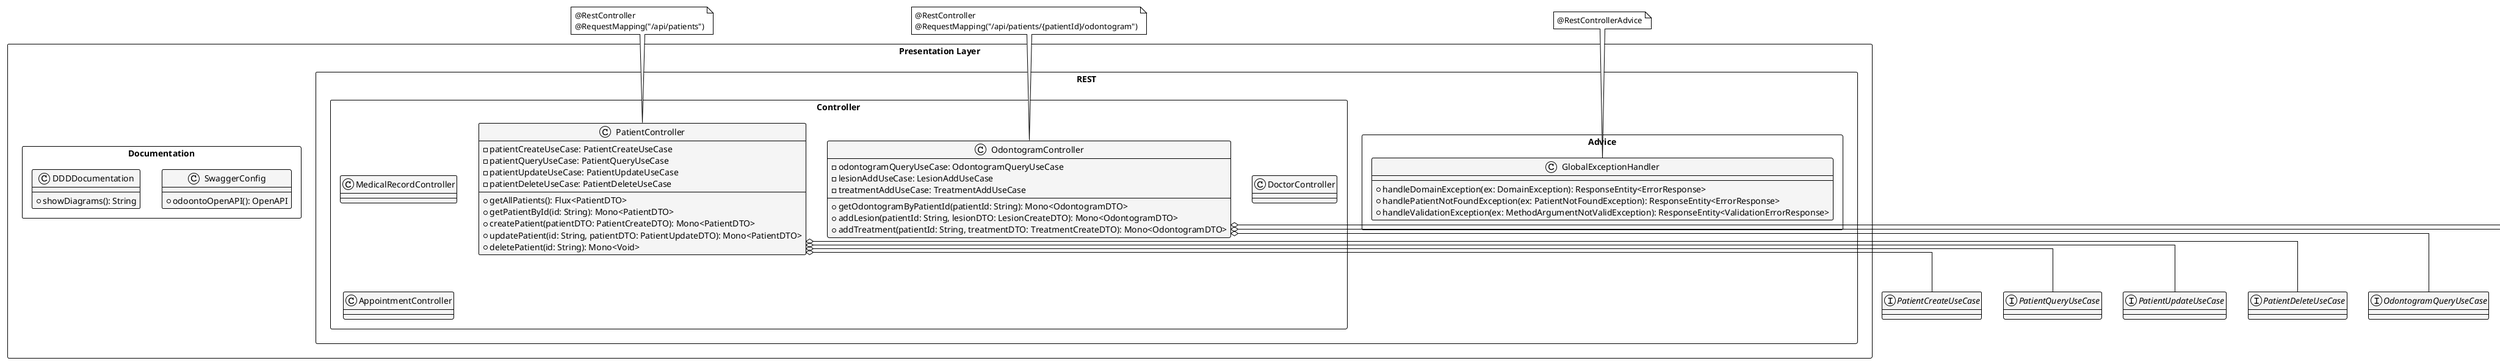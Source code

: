 @startuml Presentation Layer

!theme plain
skinparam packageStyle rectangle
skinparam backgroundColor white
skinparam ClassBackgroundColor WhiteSmoke
skinparam ClassBorderColor Black
skinparam ArrowColor Black
skinparam linetype ortho

package "Presentation Layer" {
  package "REST" {
    package "Controller" {
      class PatientController {
        -patientCreateUseCase: PatientCreateUseCase
        -patientQueryUseCase: PatientQueryUseCase
        -patientUpdateUseCase: PatientUpdateUseCase
        -patientDeleteUseCase: PatientDeleteUseCase
        +getAllPatients(): Flux<PatientDTO>
        +getPatientById(id: String): Mono<PatientDTO>
        +createPatient(patientDTO: PatientCreateDTO): Mono<PatientDTO>
        +updatePatient(id: String, patientDTO: PatientUpdateDTO): Mono<PatientDTO>
        +deletePatient(id: String): Mono<Void>
      }
      
      class OdontogramController {
        -odontogramQueryUseCase: OdontogramQueryUseCase
        -lesionAddUseCase: LesionAddUseCase
        -treatmentAddUseCase: TreatmentAddUseCase
        +getOdontogramByPatientId(patientId: String): Mono<OdontogramDTO>
        +addLesion(patientId: String, lesionDTO: LesionCreateDTO): Mono<OdontogramDTO>
        +addTreatment(patientId: String, treatmentDTO: TreatmentCreateDTO): Mono<OdontogramDTO>
      }
      
      class MedicalRecordController
      class DoctorController
      class AppointmentController
    }
    
    package "Advice" {
      class GlobalExceptionHandler {
        +handleDomainException(ex: DomainException): ResponseEntity<ErrorResponse>
        +handlePatientNotFoundException(ex: PatientNotFoundException): ResponseEntity<ErrorResponse>
        +handleValidationException(ex: MethodArgumentNotValidException): ResponseEntity<ValidationErrorResponse>
      }
    }
  }
  
  package "Documentation" {
    class SwaggerConfig {
      +odoontoOpenAPI(): OpenAPI
    }
    
    class DDDDocumentation {
      +showDiagrams(): String
    }
  }
}

' Interfaces de la capa de aplicación (casos de uso)
interface PatientCreateUseCase
interface PatientQueryUseCase
interface PatientUpdateUseCase
interface PatientDeleteUseCase
interface OdontogramQueryUseCase
interface LesionAddUseCase
interface TreatmentAddUseCase

' Relaciones con casos de uso
PatientController o-- PatientCreateUseCase
PatientController o-- PatientQueryUseCase
PatientController o-- PatientUpdateUseCase
PatientController o-- PatientDeleteUseCase

OdontogramController o-- OdontogramQueryUseCase
OdontogramController o-- LesionAddUseCase
OdontogramController o-- TreatmentAddUseCase

' Rutas REST (anotaciones)
note top of PatientController
  @RestController
  @RequestMapping("/api/patients")
end note

note top of OdontogramController
  @RestController
  @RequestMapping("/api/patients/{patientId}/odontogram")
end note

note top of GlobalExceptionHandler
  @RestControllerAdvice
end note

@enduml 